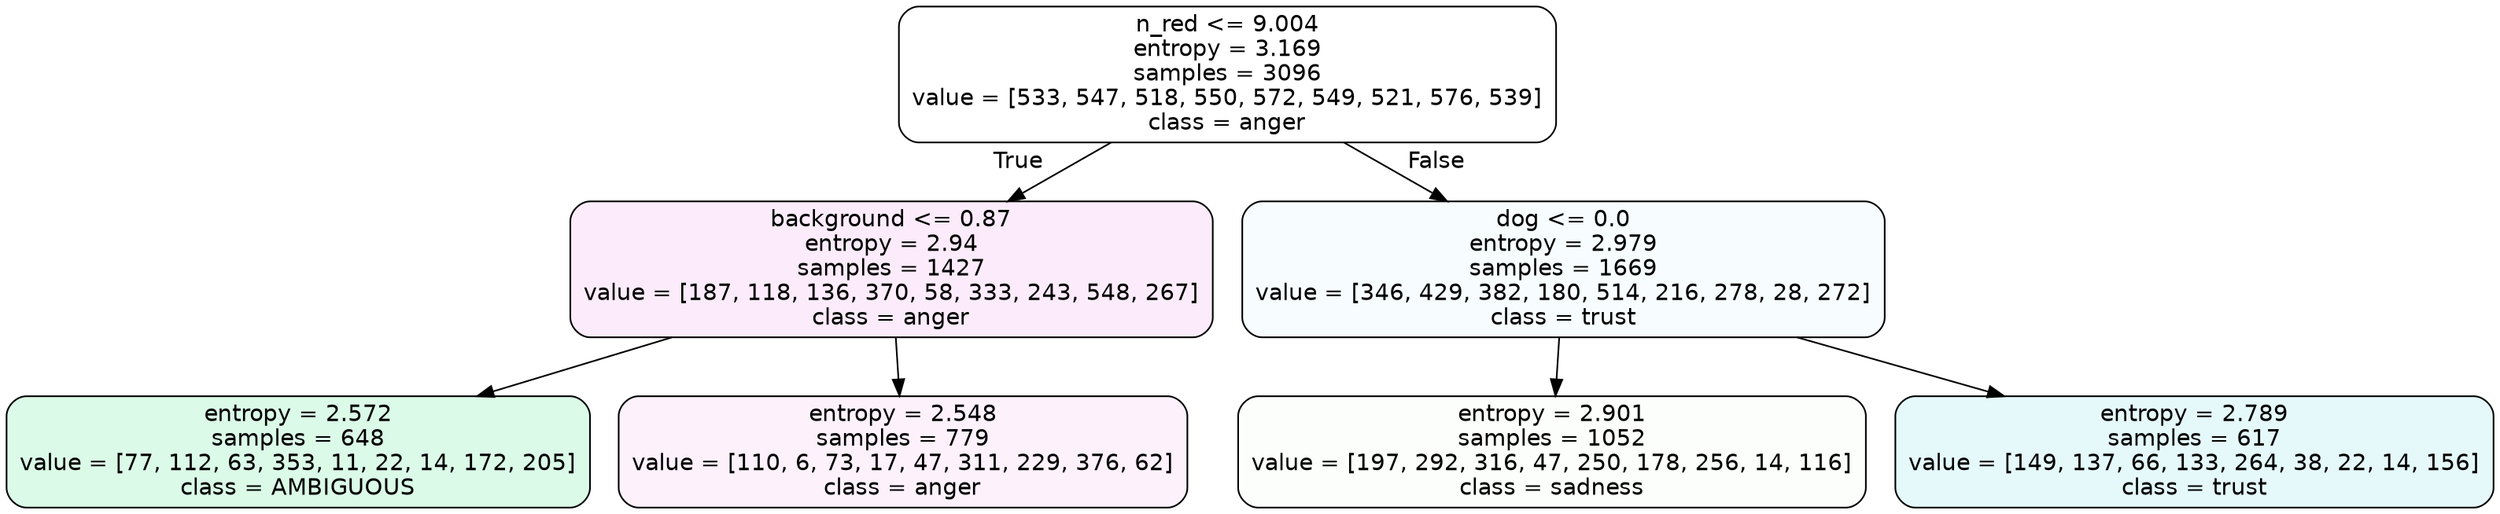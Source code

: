 digraph Tree {
node [shape=box, style="filled, rounded", color="black", fontname=helvetica] ;
edge [fontname=helvetica] ;
0 [label="n_red <= 9.004\nentropy = 3.169\nsamples = 3096\nvalue = [533, 547, 518, 550, 572, 549, 521, 576, 539]\nclass = anger", fillcolor="#e539d700"] ;
1 [label="background <= 0.87\nentropy = 2.94\nsamples = 1427\nvalue = [187, 118, 136, 370, 58, 333, 243, 548, 267]\nclass = anger", fillcolor="#e539d718"] ;
0 -> 1 [labeldistance=2.5, labelangle=45, headlabel="True"] ;
2 [label="entropy = 2.572\nsamples = 648\nvalue = [77, 112, 63, 353, 11, 22, 14, 172, 205]\nclass = AMBIGUOUS", fillcolor="#39e5812e"] ;
1 -> 2 ;
3 [label="entropy = 2.548\nsamples = 779\nvalue = [110, 6, 73, 17, 47, 311, 229, 376, 62]\nclass = anger", fillcolor="#e539d712"] ;
1 -> 3 ;
4 [label="dog <= 0.0\nentropy = 2.979\nsamples = 1669\nvalue = [346, 429, 382, 180, 514, 216, 278, 28, 272]\nclass = trust", fillcolor="#39d7e50a"] ;
0 -> 4 [labeldistance=2.5, labelangle=-45, headlabel="False"] ;
5 [label="entropy = 2.901\nsamples = 1052\nvalue = [197, 292, 316, 47, 250, 178, 256, 14, 116]\nclass = sadness", fillcolor="#64e53904"] ;
4 -> 5 ;
6 [label="entropy = 2.789\nsamples = 617\nvalue = [149, 137, 66, 133, 264, 38, 22, 14, 156]\nclass = trust", fillcolor="#39d7e521"] ;
4 -> 6 ;
}
